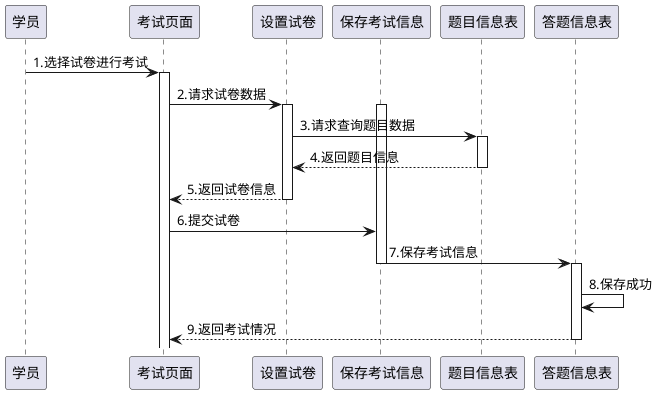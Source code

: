 @startuml
participant 学员
学员 -> 考试页面 : 1.选择试卷进行考试
activate 考试页面
考试页面 -> 设置试卷 : 2.请求试卷数据
activate 设置试卷
activate 保存考试信息
设置试卷 -> 题目信息表 : 3.请求查询题目数据
activate 题目信息表
题目信息表 --> 设置试卷 : 4.返回题目信息
deactivate 题目信息表
设置试卷 --> 考试页面: 5.返回试卷信息
deactivate 设置试卷
考试页面 -> 保存考试信息 : 6.提交试卷
保存考试信息 -> 答题信息表 : 7.保存考试信息
deactivate  保存考试信息
activate 答题信息表
答题信息表 -> 答题信息表 : 8.保存成功
deactivate 保存考试信息
答题信息表 --> 考试页面 : 9.返回考试情况
deactivate 答题信息表
@enduml
